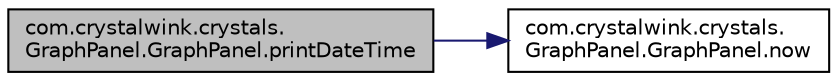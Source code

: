 digraph "com.crystalwink.crystals.GraphPanel.GraphPanel.printDateTime"
{
  edge [fontname="Helvetica",fontsize="10",labelfontname="Helvetica",labelfontsize="10"];
  node [fontname="Helvetica",fontsize="10",shape=record];
  rankdir="LR";
  Node1 [label="com.crystalwink.crystals.\lGraphPanel.GraphPanel.printDateTime",height=0.2,width=0.4,color="black", fillcolor="grey75", style="filled" fontcolor="black"];
  Node1 -> Node2 [color="midnightblue",fontsize="10",style="solid",fontname="Helvetica"];
  Node2 [label="com.crystalwink.crystals.\lGraphPanel.GraphPanel.now",height=0.2,width=0.4,color="black", fillcolor="white", style="filled",URL="$classcom_1_1crystalwink_1_1crystals_1_1GraphPanel_1_1GraphPanel.html#a23950894d1124c64427a4c1ec24f111a"];
}
